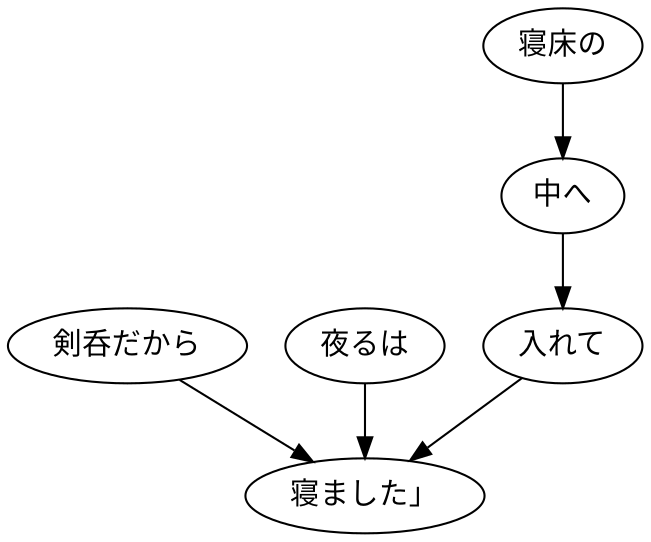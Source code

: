 digraph graph7714 {
	node0 [label="剣呑だから"];
	node1 [label="夜るは"];
	node2 [label="寝床の"];
	node3 [label="中へ"];
	node4 [label="入れて"];
	node5 [label="寝ました」"];
	node0 -> node5;
	node1 -> node5;
	node2 -> node3;
	node3 -> node4;
	node4 -> node5;
}
